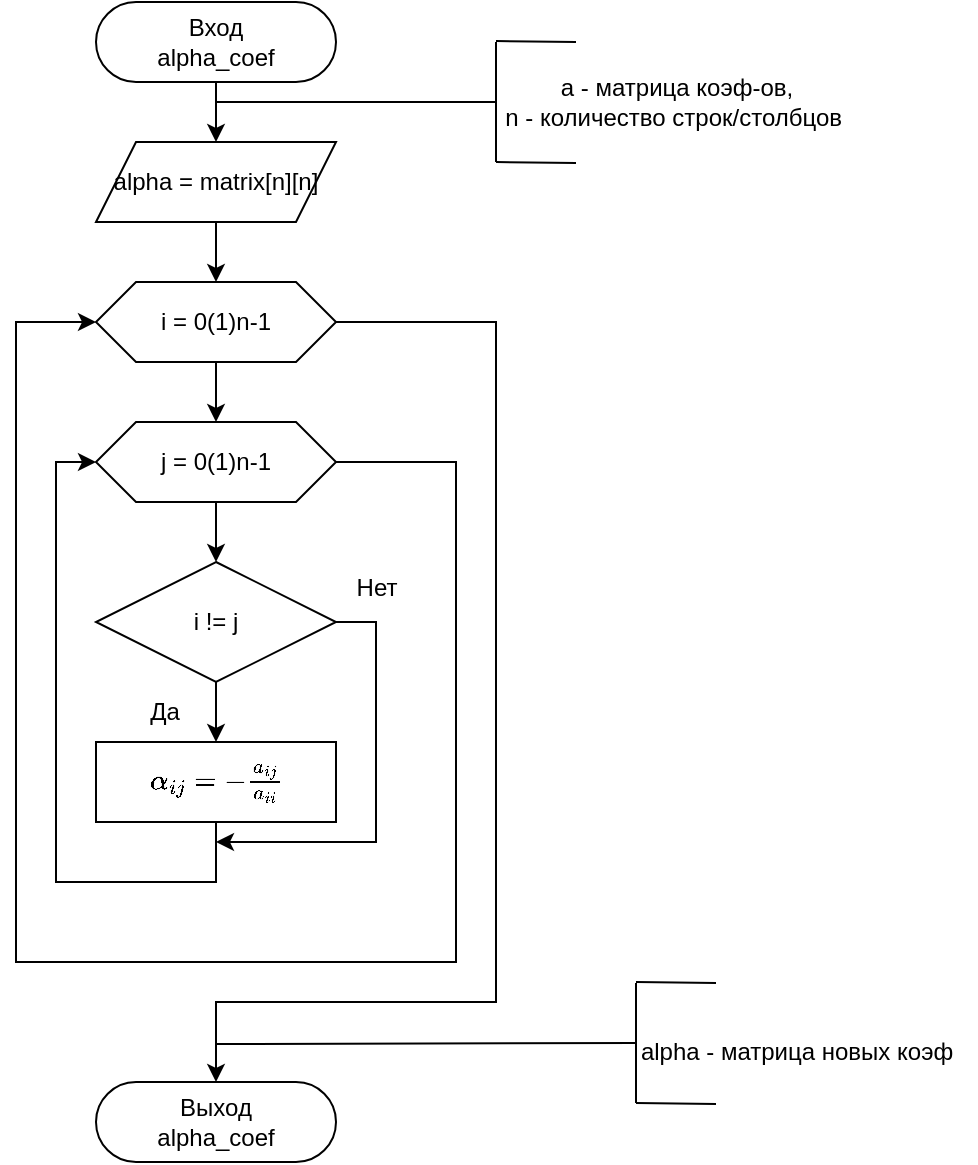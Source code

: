 <mxfile version="24.0.7" type="device" pages="2">
  <diagram id="ekQC5z07mVBpy8nPLLU7" name="Страница — 2">
    <mxGraphModel dx="1042" dy="535" grid="1" gridSize="10" guides="1" tooltips="1" connect="1" arrows="1" fold="1" page="1" pageScale="1" pageWidth="827" pageHeight="1169" math="1" shadow="0">
      <root>
        <mxCell id="0" />
        <mxCell id="1" parent="0" />
        <mxCell id="FYBtTwXRRZ6OIPbtBMoN-1" style="edgeStyle=orthogonalEdgeStyle;rounded=0;orthogonalLoop=1;jettySize=auto;html=1;entryX=0.5;entryY=0;entryDx=0;entryDy=0;" edge="1" parent="1" source="FYBtTwXRRZ6OIPbtBMoN-2">
          <mxGeometry relative="1" as="geometry">
            <mxPoint x="420" y="230" as="targetPoint" />
          </mxGeometry>
        </mxCell>
        <mxCell id="FYBtTwXRRZ6OIPbtBMoN-2" value="Вход&lt;div&gt;alpha_coef&lt;/div&gt;" style="rounded=1;whiteSpace=wrap;html=1;arcSize=50;" vertex="1" parent="1">
          <mxGeometry x="360" y="160" width="120" height="40" as="geometry" />
        </mxCell>
        <mxCell id="FYBtTwXRRZ6OIPbtBMoN-3" value="Выход&lt;div&gt;alpha_coef&lt;/div&gt;" style="rounded=1;whiteSpace=wrap;html=1;arcSize=50;" vertex="1" parent="1">
          <mxGeometry x="360" y="700" width="120" height="40" as="geometry" />
        </mxCell>
        <mxCell id="FYBtTwXRRZ6OIPbtBMoN-12" style="edgeStyle=orthogonalEdgeStyle;rounded=0;orthogonalLoop=1;jettySize=auto;html=1;" edge="1" parent="1" source="FYBtTwXRRZ6OIPbtBMoN-14">
          <mxGeometry relative="1" as="geometry">
            <mxPoint x="420" y="370" as="targetPoint" />
          </mxGeometry>
        </mxCell>
        <mxCell id="FYBtTwXRRZ6OIPbtBMoN-13" style="edgeStyle=orthogonalEdgeStyle;rounded=0;orthogonalLoop=1;jettySize=auto;html=1;exitX=1;exitY=0.5;exitDx=0;exitDy=0;entryX=0.5;entryY=0;entryDx=0;entryDy=0;" edge="1" parent="1" source="FYBtTwXRRZ6OIPbtBMoN-14" target="FYBtTwXRRZ6OIPbtBMoN-3">
          <mxGeometry relative="1" as="geometry">
            <Array as="points">
              <mxPoint x="560" y="320" />
              <mxPoint x="560" y="660" />
              <mxPoint x="420" y="660" />
            </Array>
          </mxGeometry>
        </mxCell>
        <mxCell id="FYBtTwXRRZ6OIPbtBMoN-14" value="i = 0(1)n-1" style="shape=hexagon;perimeter=hexagonPerimeter2;whiteSpace=wrap;html=1;fixedSize=1;size=20;" vertex="1" parent="1">
          <mxGeometry x="360" y="300" width="120" height="40" as="geometry" />
        </mxCell>
        <mxCell id="FYBtTwXRRZ6OIPbtBMoN-48" style="edgeStyle=orthogonalEdgeStyle;rounded=0;orthogonalLoop=1;jettySize=auto;html=1;" edge="1" parent="1" source="FYBtTwXRRZ6OIPbtBMoN-27" target="FYBtTwXRRZ6OIPbtBMoN-31">
          <mxGeometry relative="1" as="geometry" />
        </mxCell>
        <mxCell id="FYBtTwXRRZ6OIPbtBMoN-50" style="edgeStyle=orthogonalEdgeStyle;rounded=0;orthogonalLoop=1;jettySize=auto;html=1;exitX=1;exitY=0.5;exitDx=0;exitDy=0;" edge="1" parent="1" source="FYBtTwXRRZ6OIPbtBMoN-27">
          <mxGeometry relative="1" as="geometry">
            <mxPoint x="420" y="580" as="targetPoint" />
            <Array as="points">
              <mxPoint x="500" y="470" />
              <mxPoint x="500" y="580" />
              <mxPoint x="421" y="580" />
            </Array>
          </mxGeometry>
        </mxCell>
        <mxCell id="FYBtTwXRRZ6OIPbtBMoN-27" value="i != j" style="rhombus;whiteSpace=wrap;html=1;" vertex="1" parent="1">
          <mxGeometry x="360" y="440" width="120" height="60" as="geometry" />
        </mxCell>
        <mxCell id="FYBtTwXRRZ6OIPbtBMoN-51" style="edgeStyle=orthogonalEdgeStyle;rounded=0;orthogonalLoop=1;jettySize=auto;html=1;entryX=0;entryY=0.5;entryDx=0;entryDy=0;" edge="1" parent="1" source="FYBtTwXRRZ6OIPbtBMoN-31" target="FYBtTwXRRZ6OIPbtBMoN-46">
          <mxGeometry relative="1" as="geometry">
            <Array as="points">
              <mxPoint x="420" y="600" />
              <mxPoint x="340" y="600" />
              <mxPoint x="340" y="390" />
            </Array>
          </mxGeometry>
        </mxCell>
        <mxCell id="FYBtTwXRRZ6OIPbtBMoN-31" value="\(\alpha_{ij}=-\frac{a_{ij}}{a_{ii}}\)" style="rounded=0;whiteSpace=wrap;html=1;" vertex="1" parent="1">
          <mxGeometry x="360" y="530" width="120" height="40" as="geometry" />
        </mxCell>
        <mxCell id="FYBtTwXRRZ6OIPbtBMoN-34" value="" style="endArrow=none;html=1;rounded=0;" edge="1" parent="1">
          <mxGeometry width="50" height="50" relative="1" as="geometry">
            <mxPoint x="420" y="210" as="sourcePoint" />
            <mxPoint x="560" y="210" as="targetPoint" />
          </mxGeometry>
        </mxCell>
        <mxCell id="FYBtTwXRRZ6OIPbtBMoN-35" value="" style="endArrow=none;html=1;rounded=0;" edge="1" parent="1">
          <mxGeometry width="50" height="50" relative="1" as="geometry">
            <mxPoint x="560" y="240" as="sourcePoint" />
            <mxPoint x="560" y="180" as="targetPoint" />
          </mxGeometry>
        </mxCell>
        <mxCell id="FYBtTwXRRZ6OIPbtBMoN-36" value="" style="endArrow=none;html=1;rounded=0;" edge="1" parent="1">
          <mxGeometry width="50" height="50" relative="1" as="geometry">
            <mxPoint x="560" y="179.5" as="sourcePoint" />
            <mxPoint x="600" y="180" as="targetPoint" />
          </mxGeometry>
        </mxCell>
        <mxCell id="FYBtTwXRRZ6OIPbtBMoN-37" value="" style="endArrow=none;html=1;rounded=0;" edge="1" parent="1">
          <mxGeometry width="50" height="50" relative="1" as="geometry">
            <mxPoint x="560" y="240" as="sourcePoint" />
            <mxPoint x="600" y="240.5" as="targetPoint" />
          </mxGeometry>
        </mxCell>
        <mxCell id="FYBtTwXRRZ6OIPbtBMoN-38" value="" style="endArrow=none;html=1;rounded=0;" edge="1" parent="1">
          <mxGeometry width="50" height="50" relative="1" as="geometry">
            <mxPoint x="420" y="681" as="sourcePoint" />
            <mxPoint x="630" y="680.5" as="targetPoint" />
          </mxGeometry>
        </mxCell>
        <mxCell id="FYBtTwXRRZ6OIPbtBMoN-39" value="" style="endArrow=none;html=1;rounded=0;" edge="1" parent="1">
          <mxGeometry width="50" height="50" relative="1" as="geometry">
            <mxPoint x="630" y="710.5" as="sourcePoint" />
            <mxPoint x="630" y="650.5" as="targetPoint" />
          </mxGeometry>
        </mxCell>
        <mxCell id="FYBtTwXRRZ6OIPbtBMoN-40" value="" style="endArrow=none;html=1;rounded=0;" edge="1" parent="1">
          <mxGeometry width="50" height="50" relative="1" as="geometry">
            <mxPoint x="630" y="650" as="sourcePoint" />
            <mxPoint x="670" y="650.5" as="targetPoint" />
          </mxGeometry>
        </mxCell>
        <mxCell id="FYBtTwXRRZ6OIPbtBMoN-41" value="" style="endArrow=none;html=1;rounded=0;" edge="1" parent="1">
          <mxGeometry width="50" height="50" relative="1" as="geometry">
            <mxPoint x="630" y="710.5" as="sourcePoint" />
            <mxPoint x="670" y="711" as="targetPoint" />
          </mxGeometry>
        </mxCell>
        <mxCell id="FYBtTwXRRZ6OIPbtBMoN-42" value="a - матрица коэф-ов,&lt;div&gt;n - количество строк/столбцов&amp;nbsp;&lt;/div&gt;" style="text;html=1;align=center;verticalAlign=middle;resizable=0;points=[];autosize=1;strokeColor=none;fillColor=none;" vertex="1" parent="1">
          <mxGeometry x="550" y="190" width="200" height="40" as="geometry" />
        </mxCell>
        <mxCell id="FYBtTwXRRZ6OIPbtBMoN-43" value="alpha - матрица новых коэф" style="text;html=1;align=center;verticalAlign=middle;resizable=0;points=[];autosize=1;strokeColor=none;fillColor=none;" vertex="1" parent="1">
          <mxGeometry x="620" y="670" width="180" height="30" as="geometry" />
        </mxCell>
        <mxCell id="FYBtTwXRRZ6OIPbtBMoN-45" style="edgeStyle=orthogonalEdgeStyle;rounded=0;orthogonalLoop=1;jettySize=auto;html=1;entryX=0.5;entryY=0;entryDx=0;entryDy=0;" edge="1" parent="1" source="FYBtTwXRRZ6OIPbtBMoN-44" target="FYBtTwXRRZ6OIPbtBMoN-14">
          <mxGeometry relative="1" as="geometry" />
        </mxCell>
        <mxCell id="FYBtTwXRRZ6OIPbtBMoN-44" value="alpha = matrix[n][n]" style="shape=parallelogram;perimeter=parallelogramPerimeter;whiteSpace=wrap;html=1;fixedSize=1;" vertex="1" parent="1">
          <mxGeometry x="360" y="230" width="120" height="40" as="geometry" />
        </mxCell>
        <mxCell id="FYBtTwXRRZ6OIPbtBMoN-47" style="edgeStyle=orthogonalEdgeStyle;rounded=0;orthogonalLoop=1;jettySize=auto;html=1;entryX=0.5;entryY=0;entryDx=0;entryDy=0;" edge="1" parent="1" source="FYBtTwXRRZ6OIPbtBMoN-46" target="FYBtTwXRRZ6OIPbtBMoN-27">
          <mxGeometry relative="1" as="geometry" />
        </mxCell>
        <mxCell id="FYBtTwXRRZ6OIPbtBMoN-53" style="edgeStyle=orthogonalEdgeStyle;rounded=0;orthogonalLoop=1;jettySize=auto;html=1;entryX=0;entryY=0.5;entryDx=0;entryDy=0;" edge="1" parent="1" source="FYBtTwXRRZ6OIPbtBMoN-46" target="FYBtTwXRRZ6OIPbtBMoN-14">
          <mxGeometry relative="1" as="geometry">
            <Array as="points">
              <mxPoint x="540" y="390" />
              <mxPoint x="540" y="640" />
              <mxPoint x="320" y="640" />
              <mxPoint x="320" y="320" />
            </Array>
          </mxGeometry>
        </mxCell>
        <mxCell id="FYBtTwXRRZ6OIPbtBMoN-46" value="j = 0(1)n-1" style="shape=hexagon;perimeter=hexagonPerimeter2;whiteSpace=wrap;html=1;fixedSize=1;size=20;" vertex="1" parent="1">
          <mxGeometry x="360" y="370" width="120" height="40" as="geometry" />
        </mxCell>
        <mxCell id="FYBtTwXRRZ6OIPbtBMoN-49" value="Да" style="text;html=1;align=center;verticalAlign=middle;resizable=0;points=[];autosize=1;strokeColor=none;fillColor=none;" vertex="1" parent="1">
          <mxGeometry x="374" y="500" width="40" height="30" as="geometry" />
        </mxCell>
        <mxCell id="FYBtTwXRRZ6OIPbtBMoN-52" value="Нет" style="text;html=1;align=center;verticalAlign=middle;resizable=0;points=[];autosize=1;strokeColor=none;fillColor=none;" vertex="1" parent="1">
          <mxGeometry x="480" y="438" width="40" height="30" as="geometry" />
        </mxCell>
      </root>
    </mxGraphModel>
  </diagram>
  <diagram id="C5RBs43oDa-KdzZeNtuy" name="Page-1">
    <mxGraphModel dx="1042" dy="535" grid="1" gridSize="10" guides="1" tooltips="1" connect="1" arrows="1" fold="1" page="1" pageScale="1" pageWidth="827" pageHeight="1169" math="1" shadow="0">
      <root>
        <mxCell id="WIyWlLk6GJQsqaUBKTNV-0" />
        <mxCell id="WIyWlLk6GJQsqaUBKTNV-1" parent="WIyWlLk6GJQsqaUBKTNV-0" />
        <mxCell id="i9AA3Huq4DnjcpXIwYID-3" style="edgeStyle=orthogonalEdgeStyle;rounded=0;orthogonalLoop=1;jettySize=auto;html=1;entryX=0.5;entryY=0;entryDx=0;entryDy=0;" parent="WIyWlLk6GJQsqaUBKTNV-1" source="i9AA3Huq4DnjcpXIwYID-0" target="i9AA3Huq4DnjcpXIwYID-2" edge="1">
          <mxGeometry relative="1" as="geometry" />
        </mxCell>
        <mxCell id="i9AA3Huq4DnjcpXIwYID-0" value="Вход&lt;div&gt;bisection_method&lt;/div&gt;" style="rounded=1;whiteSpace=wrap;html=1;arcSize=50;" parent="WIyWlLk6GJQsqaUBKTNV-1" vertex="1">
          <mxGeometry x="360" y="160" width="120" height="40" as="geometry" />
        </mxCell>
        <mxCell id="i9AA3Huq4DnjcpXIwYID-1" value="Выход&lt;div&gt;bisection_method&lt;/div&gt;" style="rounded=1;whiteSpace=wrap;html=1;arcSize=50;" parent="WIyWlLk6GJQsqaUBKTNV-1" vertex="1">
          <mxGeometry x="360" y="1000" width="120" height="40" as="geometry" />
        </mxCell>
        <mxCell id="i9AA3Huq4DnjcpXIwYID-5" style="edgeStyle=orthogonalEdgeStyle;rounded=0;orthogonalLoop=1;jettySize=auto;html=1;entryX=0.5;entryY=0;entryDx=0;entryDy=0;" parent="WIyWlLk6GJQsqaUBKTNV-1" source="i9AA3Huq4DnjcpXIwYID-2" target="i9AA3Huq4DnjcpXIwYID-4" edge="1">
          <mxGeometry relative="1" as="geometry" />
        </mxCell>
        <mxCell id="i9AA3Huq4DnjcpXIwYID-7" style="edgeStyle=orthogonalEdgeStyle;rounded=0;orthogonalLoop=1;jettySize=auto;html=1;entryX=0.5;entryY=0;entryDx=0;entryDy=0;" parent="WIyWlLk6GJQsqaUBKTNV-1" source="i9AA3Huq4DnjcpXIwYID-2" target="i9AA3Huq4DnjcpXIwYID-6" edge="1">
          <mxGeometry relative="1" as="geometry">
            <Array as="points">
              <mxPoint x="520" y="250" />
              <mxPoint x="520" y="350" />
              <mxPoint x="420" y="350" />
            </Array>
          </mxGeometry>
        </mxCell>
        <mxCell id="i9AA3Huq4DnjcpXIwYID-2" value="\(f(a) \cdot f(b) &amp;gt;= 0\)" style="rhombus;whiteSpace=wrap;html=1;" parent="WIyWlLk6GJQsqaUBKTNV-1" vertex="1">
          <mxGeometry x="360" y="230" width="120" height="40" as="geometry" />
        </mxCell>
        <mxCell id="i9AA3Huq4DnjcpXIwYID-4" value="return" style="rounded=0;whiteSpace=wrap;html=1;" parent="WIyWlLk6GJQsqaUBKTNV-1" vertex="1">
          <mxGeometry x="360" y="300" width="120" height="40" as="geometry" />
        </mxCell>
        <mxCell id="i9AA3Huq4DnjcpXIwYID-11" style="edgeStyle=orthogonalEdgeStyle;rounded=0;orthogonalLoop=1;jettySize=auto;html=1;entryX=0.5;entryY=0;entryDx=0;entryDy=0;" parent="WIyWlLk6GJQsqaUBKTNV-1" source="i9AA3Huq4DnjcpXIwYID-6" target="i9AA3Huq4DnjcpXIwYID-10" edge="1">
          <mxGeometry relative="1" as="geometry" />
        </mxCell>
        <mxCell id="i9AA3Huq4DnjcpXIwYID-6" value="\(c = c_{prev} = 0\)" style="rounded=0;whiteSpace=wrap;html=1;" parent="WIyWlLk6GJQsqaUBKTNV-1" vertex="1">
          <mxGeometry x="360" y="370" width="120" height="40" as="geometry" />
        </mxCell>
        <mxCell id="i9AA3Huq4DnjcpXIwYID-8" value="Да" style="text;html=1;align=center;verticalAlign=middle;resizable=0;points=[];autosize=1;strokeColor=none;fillColor=none;" parent="WIyWlLk6GJQsqaUBKTNV-1" vertex="1">
          <mxGeometry x="380" y="268" width="40" height="30" as="geometry" />
        </mxCell>
        <mxCell id="i9AA3Huq4DnjcpXIwYID-9" value="Нет" style="text;html=1;align=center;verticalAlign=middle;resizable=0;points=[];autosize=1;strokeColor=none;fillColor=none;" parent="WIyWlLk6GJQsqaUBKTNV-1" vertex="1">
          <mxGeometry x="480" y="220" width="40" height="30" as="geometry" />
        </mxCell>
        <mxCell id="i9AA3Huq4DnjcpXIwYID-14" style="edgeStyle=orthogonalEdgeStyle;rounded=0;orthogonalLoop=1;jettySize=auto;html=1;" parent="WIyWlLk6GJQsqaUBKTNV-1" source="i9AA3Huq4DnjcpXIwYID-10" target="i9AA3Huq4DnjcpXIwYID-13" edge="1">
          <mxGeometry relative="1" as="geometry" />
        </mxCell>
        <mxCell id="i9AA3Huq4DnjcpXIwYID-33" style="edgeStyle=orthogonalEdgeStyle;rounded=0;orthogonalLoop=1;jettySize=auto;html=1;exitX=1;exitY=0.5;exitDx=0;exitDy=0;entryX=0.5;entryY=0;entryDx=0;entryDy=0;" parent="WIyWlLk6GJQsqaUBKTNV-1" source="i9AA3Huq4DnjcpXIwYID-10" target="i9AA3Huq4DnjcpXIwYID-1" edge="1">
          <mxGeometry relative="1" as="geometry">
            <Array as="points">
              <mxPoint x="600" y="460" />
              <mxPoint x="600" y="970" />
              <mxPoint x="420" y="970" />
            </Array>
          </mxGeometry>
        </mxCell>
        <mxCell id="i9AA3Huq4DnjcpXIwYID-10" value="i = 1(1)max_iter" style="shape=hexagon;perimeter=hexagonPerimeter2;whiteSpace=wrap;html=1;fixedSize=1;size=20;" parent="WIyWlLk6GJQsqaUBKTNV-1" vertex="1">
          <mxGeometry x="360" y="440" width="120" height="40" as="geometry" />
        </mxCell>
        <mxCell id="i9AA3Huq4DnjcpXIwYID-16" style="edgeStyle=orthogonalEdgeStyle;rounded=0;orthogonalLoop=1;jettySize=auto;html=1;entryX=0.5;entryY=0;entryDx=0;entryDy=0;" parent="WIyWlLk6GJQsqaUBKTNV-1" source="i9AA3Huq4DnjcpXIwYID-13" target="i9AA3Huq4DnjcpXIwYID-15" edge="1">
          <mxGeometry relative="1" as="geometry" />
        </mxCell>
        <mxCell id="i9AA3Huq4DnjcpXIwYID-13" value="\(c_{new} = \frac{a+b}{2}\)" style="rounded=0;whiteSpace=wrap;html=1;" parent="WIyWlLk6GJQsqaUBKTNV-1" vertex="1">
          <mxGeometry x="360" y="510" width="120" height="40" as="geometry" />
        </mxCell>
        <mxCell id="i9AA3Huq4DnjcpXIwYID-18" style="edgeStyle=orthogonalEdgeStyle;rounded=0;orthogonalLoop=1;jettySize=auto;html=1;entryX=0.5;entryY=0;entryDx=0;entryDy=0;" parent="WIyWlLk6GJQsqaUBKTNV-1" source="i9AA3Huq4DnjcpXIwYID-15" target="i9AA3Huq4DnjcpXIwYID-17" edge="1">
          <mxGeometry relative="1" as="geometry" />
        </mxCell>
        <mxCell id="i9AA3Huq4DnjcpXIwYID-20" style="edgeStyle=orthogonalEdgeStyle;rounded=0;orthogonalLoop=1;jettySize=auto;html=1;entryX=0.5;entryY=0;entryDx=0;entryDy=0;" parent="WIyWlLk6GJQsqaUBKTNV-1" source="i9AA3Huq4DnjcpXIwYID-15" target="i9AA3Huq4DnjcpXIwYID-19" edge="1">
          <mxGeometry relative="1" as="geometry">
            <Array as="points">
              <mxPoint x="520" y="610" />
              <mxPoint x="520" y="720" />
              <mxPoint x="420" y="720" />
            </Array>
          </mxGeometry>
        </mxCell>
        <mxCell id="i9AA3Huq4DnjcpXIwYID-15" value="\(\frac{(c_{new} - c)^2}{|2c - c_{new} - c_{prev}|} &amp;lt; \epsilon\)" style="rhombus;whiteSpace=wrap;html=1;" parent="WIyWlLk6GJQsqaUBKTNV-1" vertex="1">
          <mxGeometry x="360" y="580" width="120" height="60" as="geometry" />
        </mxCell>
        <mxCell id="i9AA3Huq4DnjcpXIwYID-17" value="return" style="rounded=0;whiteSpace=wrap;html=1;" parent="WIyWlLk6GJQsqaUBKTNV-1" vertex="1">
          <mxGeometry x="360" y="670" width="120" height="40" as="geometry" />
        </mxCell>
        <mxCell id="i9AA3Huq4DnjcpXIwYID-32" style="edgeStyle=orthogonalEdgeStyle;rounded=0;orthogonalLoop=1;jettySize=auto;html=1;entryX=0.5;entryY=0;entryDx=0;entryDy=0;" parent="WIyWlLk6GJQsqaUBKTNV-1" source="i9AA3Huq4DnjcpXIwYID-19" target="i9AA3Huq4DnjcpXIwYID-23" edge="1">
          <mxGeometry relative="1" as="geometry" />
        </mxCell>
        <mxCell id="i9AA3Huq4DnjcpXIwYID-19" value="\(c_{prev} = c\)&lt;br&gt;\(c = c_{new}\)" style="rounded=0;whiteSpace=wrap;html=1;" parent="WIyWlLk6GJQsqaUBKTNV-1" vertex="1">
          <mxGeometry x="360" y="740" width="120" height="40" as="geometry" />
        </mxCell>
        <mxCell id="i9AA3Huq4DnjcpXIwYID-21" value="Да" style="text;html=1;align=center;verticalAlign=middle;resizable=0;points=[];autosize=1;strokeColor=none;fillColor=none;" parent="WIyWlLk6GJQsqaUBKTNV-1" vertex="1">
          <mxGeometry x="380" y="638" width="40" height="30" as="geometry" />
        </mxCell>
        <mxCell id="i9AA3Huq4DnjcpXIwYID-22" value="Нет" style="text;html=1;align=center;verticalAlign=middle;resizable=0;points=[];autosize=1;strokeColor=none;fillColor=none;" parent="WIyWlLk6GJQsqaUBKTNV-1" vertex="1">
          <mxGeometry x="474" y="585" width="40" height="30" as="geometry" />
        </mxCell>
        <mxCell id="i9AA3Huq4DnjcpXIwYID-26" style="edgeStyle=orthogonalEdgeStyle;rounded=0;orthogonalLoop=1;jettySize=auto;html=1;entryX=0.5;entryY=0;entryDx=0;entryDy=0;" parent="WIyWlLk6GJQsqaUBKTNV-1" source="i9AA3Huq4DnjcpXIwYID-23" target="i9AA3Huq4DnjcpXIwYID-24" edge="1">
          <mxGeometry relative="1" as="geometry">
            <Array as="points">
              <mxPoint x="330" y="840" />
            </Array>
          </mxGeometry>
        </mxCell>
        <mxCell id="i9AA3Huq4DnjcpXIwYID-27" style="edgeStyle=orthogonalEdgeStyle;rounded=0;orthogonalLoop=1;jettySize=auto;html=1;entryX=0.5;entryY=0;entryDx=0;entryDy=0;" parent="WIyWlLk6GJQsqaUBKTNV-1" source="i9AA3Huq4DnjcpXIwYID-23" target="i9AA3Huq4DnjcpXIwYID-25" edge="1">
          <mxGeometry relative="1" as="geometry">
            <Array as="points">
              <mxPoint x="510" y="840" />
            </Array>
          </mxGeometry>
        </mxCell>
        <mxCell id="i9AA3Huq4DnjcpXIwYID-23" value="\(f(c_{new}) \cdot f(a) &amp;lt; 0\)" style="rhombus;whiteSpace=wrap;html=1;" parent="WIyWlLk6GJQsqaUBKTNV-1" vertex="1">
          <mxGeometry x="360" y="810" width="120" height="60" as="geometry" />
        </mxCell>
        <mxCell id="i9AA3Huq4DnjcpXIwYID-30" style="edgeStyle=orthogonalEdgeStyle;rounded=0;orthogonalLoop=1;jettySize=auto;html=1;exitX=0.5;exitY=1;exitDx=0;exitDy=0;entryX=0;entryY=0.5;entryDx=0;entryDy=0;" parent="WIyWlLk6GJQsqaUBKTNV-1" source="i9AA3Huq4DnjcpXIwYID-24" target="i9AA3Huq4DnjcpXIwYID-10" edge="1">
          <mxGeometry relative="1" as="geometry">
            <mxPoint x="420" y="960" as="targetPoint" />
            <Array as="points">
              <mxPoint x="330" y="940" />
              <mxPoint x="420" y="940" />
              <mxPoint x="420" y="960" />
              <mxPoint x="250" y="960" />
              <mxPoint x="250" y="460" />
            </Array>
          </mxGeometry>
        </mxCell>
        <mxCell id="i9AA3Huq4DnjcpXIwYID-24" value="\(b = c_{new}\)&lt;div&gt;&lt;br/&gt;&lt;/div&gt;" style="rounded=0;whiteSpace=wrap;html=1;" parent="WIyWlLk6GJQsqaUBKTNV-1" vertex="1">
          <mxGeometry x="270" y="880" width="120" height="40" as="geometry" />
        </mxCell>
        <mxCell id="i9AA3Huq4DnjcpXIwYID-31" style="edgeStyle=orthogonalEdgeStyle;rounded=0;orthogonalLoop=1;jettySize=auto;html=1;exitX=0.5;exitY=1;exitDx=0;exitDy=0;entryX=0;entryY=0.5;entryDx=0;entryDy=0;" parent="WIyWlLk6GJQsqaUBKTNV-1" source="i9AA3Huq4DnjcpXIwYID-25" target="i9AA3Huq4DnjcpXIwYID-10" edge="1">
          <mxGeometry relative="1" as="geometry">
            <mxPoint x="420" y="960" as="targetPoint" />
            <Array as="points">
              <mxPoint x="510" y="940" />
              <mxPoint x="420" y="940" />
              <mxPoint x="420" y="960" />
              <mxPoint x="250" y="960" />
              <mxPoint x="250" y="460" />
            </Array>
          </mxGeometry>
        </mxCell>
        <mxCell id="i9AA3Huq4DnjcpXIwYID-25" value="\(a = c_{new}\)&lt;div&gt;&lt;br&gt;&lt;/div&gt;" style="rounded=0;whiteSpace=wrap;html=1;" parent="WIyWlLk6GJQsqaUBKTNV-1" vertex="1">
          <mxGeometry x="450" y="880" width="120" height="40" as="geometry" />
        </mxCell>
        <mxCell id="i9AA3Huq4DnjcpXIwYID-28" value="Да" style="text;html=1;align=center;verticalAlign=middle;resizable=0;points=[];autosize=1;strokeColor=none;fillColor=none;" parent="WIyWlLk6GJQsqaUBKTNV-1" vertex="1">
          <mxGeometry x="320" y="808" width="40" height="30" as="geometry" />
        </mxCell>
        <mxCell id="i9AA3Huq4DnjcpXIwYID-29" value="Нет" style="text;html=1;align=center;verticalAlign=middle;resizable=0;points=[];autosize=1;strokeColor=none;fillColor=none;" parent="WIyWlLk6GJQsqaUBKTNV-1" vertex="1">
          <mxGeometry x="480" y="808" width="40" height="30" as="geometry" />
        </mxCell>
        <mxCell id="i9AA3Huq4DnjcpXIwYID-34" value="" style="endArrow=none;html=1;rounded=0;" parent="WIyWlLk6GJQsqaUBKTNV-1" edge="1">
          <mxGeometry width="50" height="50" relative="1" as="geometry">
            <mxPoint x="420" y="210" as="sourcePoint" />
            <mxPoint x="560" y="210" as="targetPoint" />
          </mxGeometry>
        </mxCell>
        <mxCell id="i9AA3Huq4DnjcpXIwYID-35" value="" style="endArrow=none;html=1;rounded=0;" parent="WIyWlLk6GJQsqaUBKTNV-1" edge="1">
          <mxGeometry width="50" height="50" relative="1" as="geometry">
            <mxPoint x="560" y="240" as="sourcePoint" />
            <mxPoint x="560" y="180" as="targetPoint" />
          </mxGeometry>
        </mxCell>
        <mxCell id="i9AA3Huq4DnjcpXIwYID-36" value="" style="endArrow=none;html=1;rounded=0;" parent="WIyWlLk6GJQsqaUBKTNV-1" edge="1">
          <mxGeometry width="50" height="50" relative="1" as="geometry">
            <mxPoint x="560" y="179.5" as="sourcePoint" />
            <mxPoint x="600" y="180" as="targetPoint" />
          </mxGeometry>
        </mxCell>
        <mxCell id="i9AA3Huq4DnjcpXIwYID-37" value="" style="endArrow=none;html=1;rounded=0;" parent="WIyWlLk6GJQsqaUBKTNV-1" edge="1">
          <mxGeometry width="50" height="50" relative="1" as="geometry">
            <mxPoint x="560" y="240" as="sourcePoint" />
            <mxPoint x="600" y="240.5" as="targetPoint" />
          </mxGeometry>
        </mxCell>
        <mxCell id="i9AA3Huq4DnjcpXIwYID-38" value="" style="endArrow=none;html=1;rounded=0;" parent="WIyWlLk6GJQsqaUBKTNV-1" edge="1">
          <mxGeometry width="50" height="50" relative="1" as="geometry">
            <mxPoint x="420" y="981" as="sourcePoint" />
            <mxPoint x="630" y="980.5" as="targetPoint" />
          </mxGeometry>
        </mxCell>
        <mxCell id="i9AA3Huq4DnjcpXIwYID-39" value="" style="endArrow=none;html=1;rounded=0;" parent="WIyWlLk6GJQsqaUBKTNV-1" edge="1">
          <mxGeometry width="50" height="50" relative="1" as="geometry">
            <mxPoint x="630" y="1010.5" as="sourcePoint" />
            <mxPoint x="630" y="950.5" as="targetPoint" />
          </mxGeometry>
        </mxCell>
        <mxCell id="i9AA3Huq4DnjcpXIwYID-40" value="" style="endArrow=none;html=1;rounded=0;" parent="WIyWlLk6GJQsqaUBKTNV-1" edge="1">
          <mxGeometry width="50" height="50" relative="1" as="geometry">
            <mxPoint x="630" y="950" as="sourcePoint" />
            <mxPoint x="670" y="950.5" as="targetPoint" />
          </mxGeometry>
        </mxCell>
        <mxCell id="i9AA3Huq4DnjcpXIwYID-41" value="" style="endArrow=none;html=1;rounded=0;" parent="WIyWlLk6GJQsqaUBKTNV-1" edge="1">
          <mxGeometry width="50" height="50" relative="1" as="geometry">
            <mxPoint x="630" y="1010.5" as="sourcePoint" />
            <mxPoint x="670" y="1011" as="targetPoint" />
          </mxGeometry>
        </mxCell>
        <mxCell id="i9AA3Huq4DnjcpXIwYID-42" value="f - функция одной переменной;&lt;div&gt;a, b - границы интервала&lt;/div&gt;" style="text;html=1;align=center;verticalAlign=middle;resizable=0;points=[];autosize=1;strokeColor=none;fillColor=none;" parent="WIyWlLk6GJQsqaUBKTNV-1" vertex="1">
          <mxGeometry x="550" y="190" width="200" height="40" as="geometry" />
        </mxCell>
        <mxCell id="i9AA3Huq4DnjcpXIwYID-43" value="c - найденный корень" style="text;html=1;align=center;verticalAlign=middle;resizable=0;points=[];autosize=1;strokeColor=none;fillColor=none;" parent="WIyWlLk6GJQsqaUBKTNV-1" vertex="1">
          <mxGeometry x="630" y="958" width="140" height="30" as="geometry" />
        </mxCell>
      </root>
    </mxGraphModel>
  </diagram>
</mxfile>
